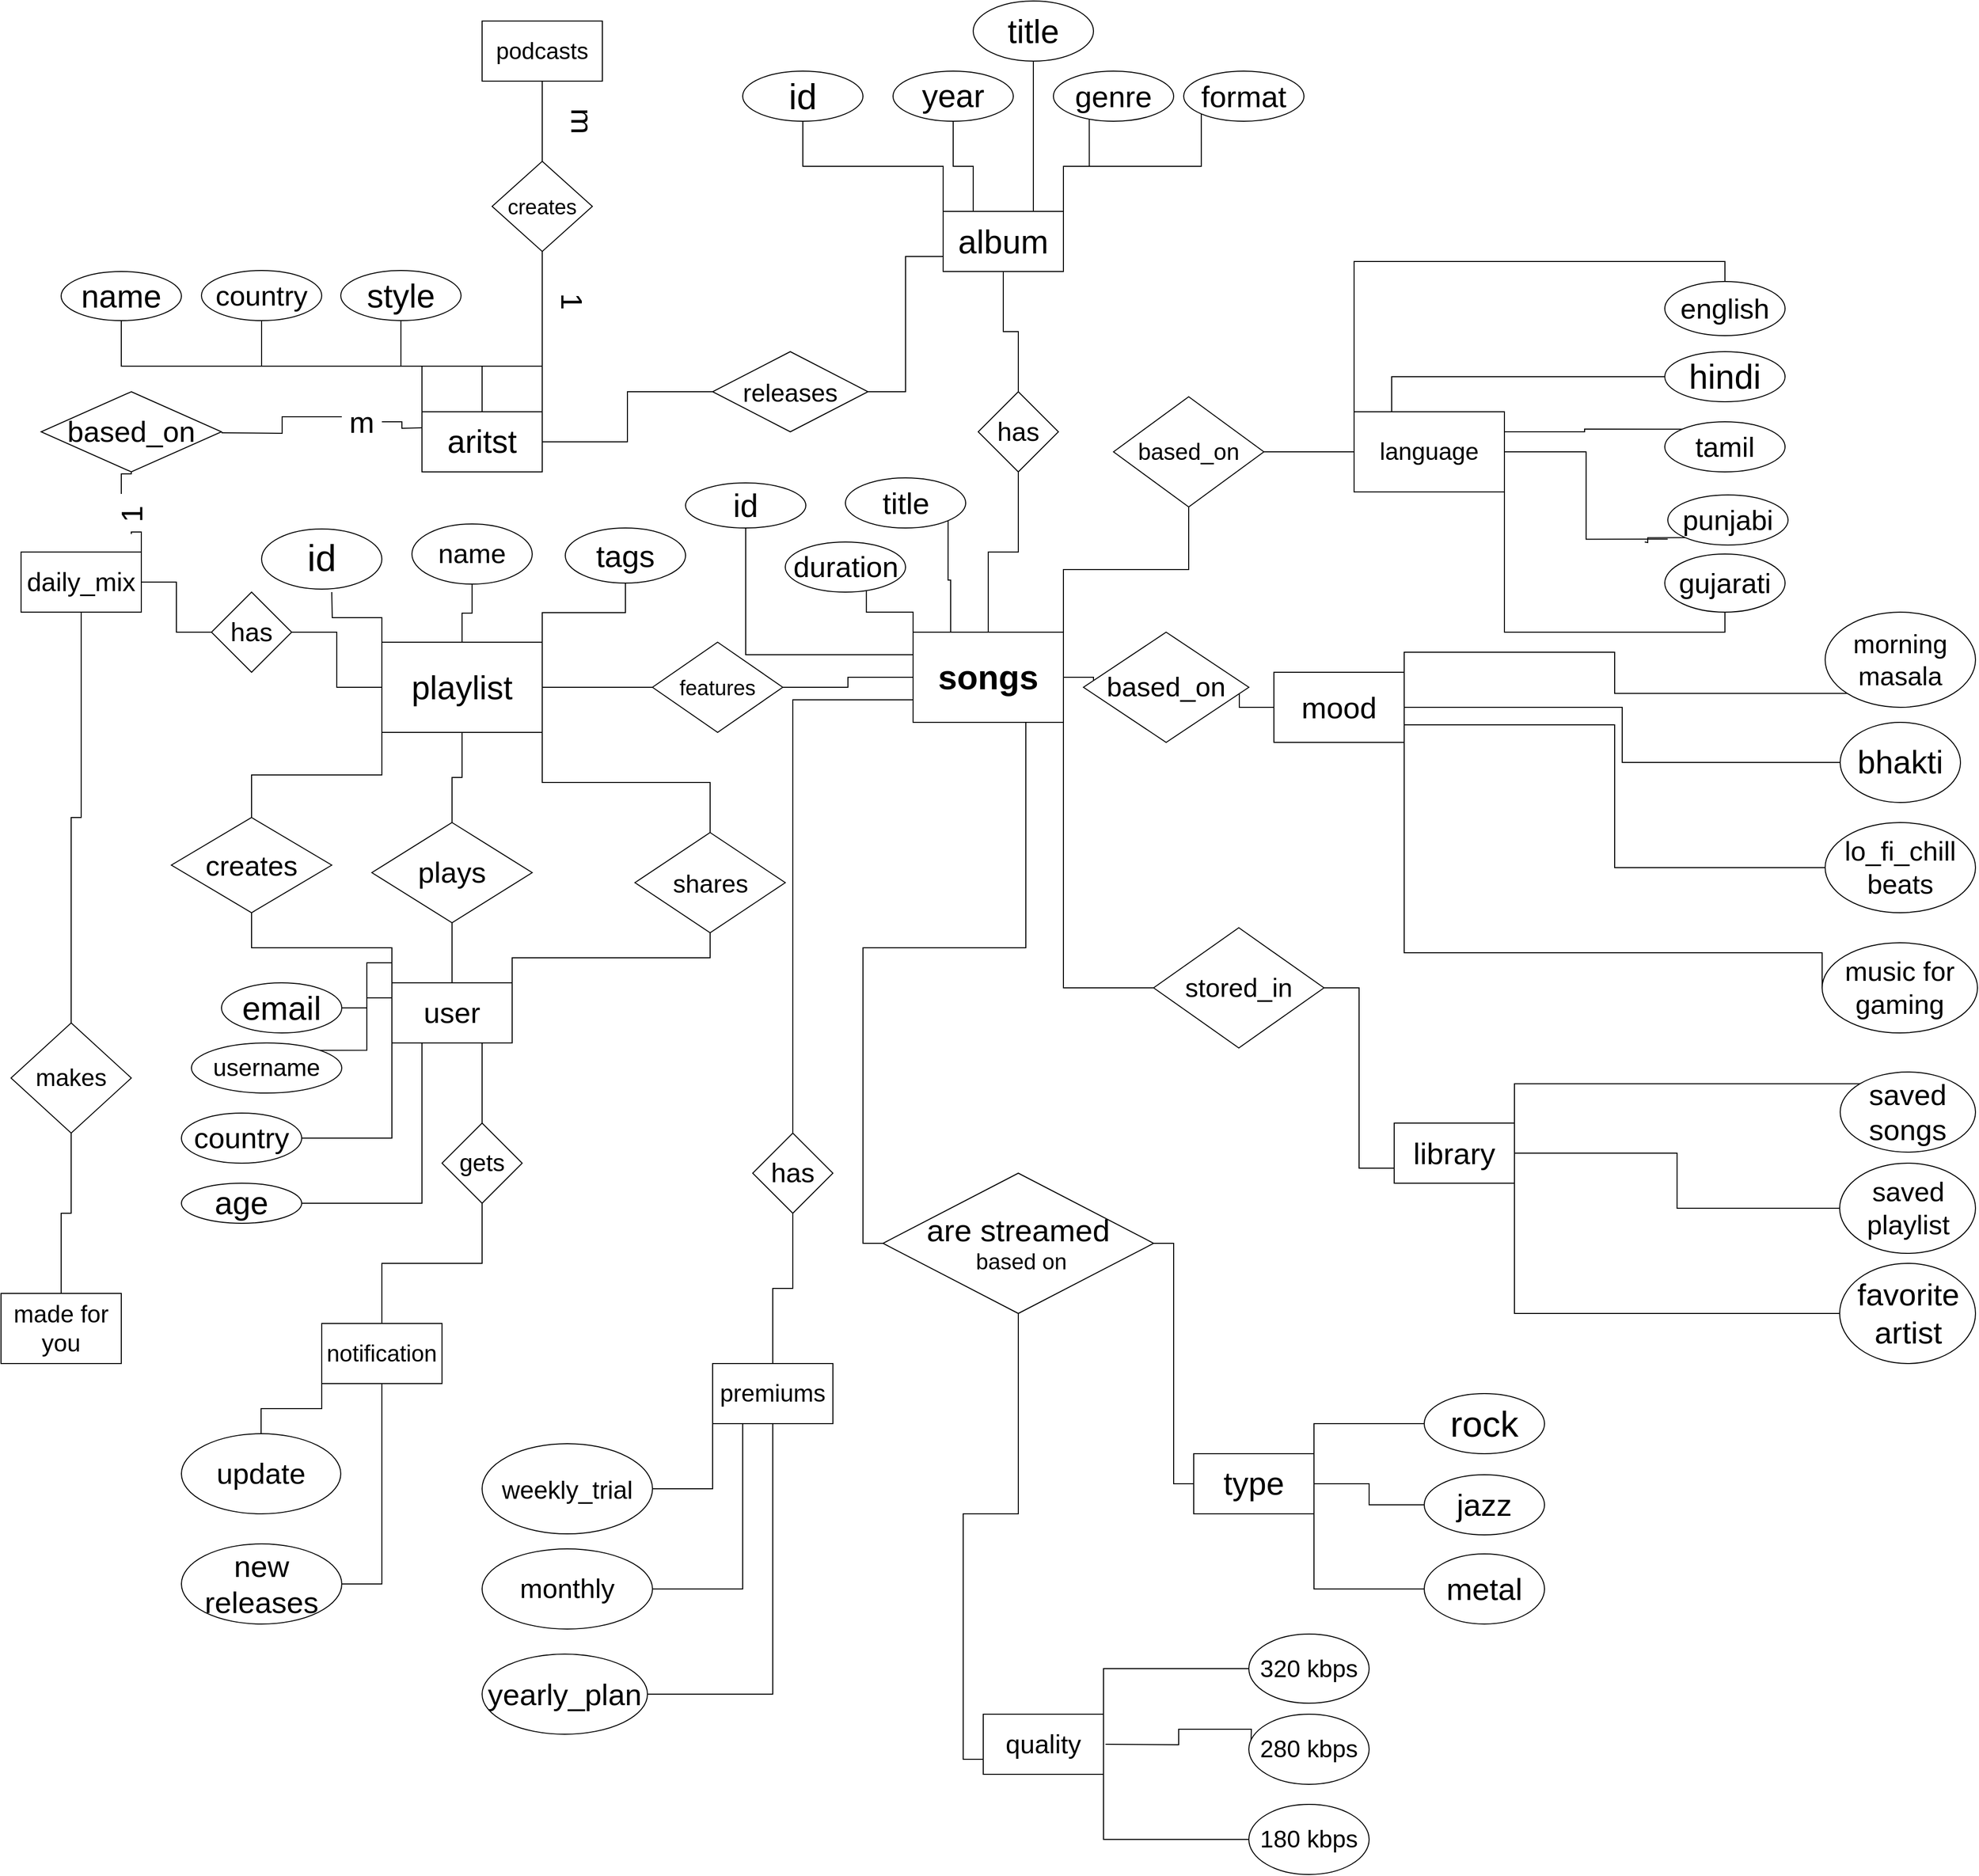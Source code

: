 <mxfile version="13.9.2" type="github">
  <diagram id="R2lEEEUBdFMjLlhIrx00" name="Page-1">
    <mxGraphModel dx="2893" dy="1727" grid="1" gridSize="10" guides="1" tooltips="1" connect="1" arrows="1" fold="1" page="1" pageScale="1" pageWidth="6000" pageHeight="4000" math="0" shadow="0" extFonts="Permanent Marker^https://fonts.googleapis.com/css?family=Permanent+Marker">
      <root>
        <mxCell id="0" />
        <mxCell id="1" parent="0" />
        <mxCell id="SyLdga9zzhKKT4LGNAI1-30" style="edgeStyle=orthogonalEdgeStyle;rounded=0;orthogonalLoop=1;jettySize=auto;html=1;exitX=0.5;exitY=1;exitDx=0;exitDy=0;startArrow=none;startFill=0;endArrow=none;endFill=0;" parent="1" source="SyLdga9zzhKKT4LGNAI1-2" target="SyLdga9zzhKKT4LGNAI1-29" edge="1">
          <mxGeometry relative="1" as="geometry" />
        </mxCell>
        <mxCell id="4Y3qUlOxQgTK4bfvegNu-29" style="edgeStyle=orthogonalEdgeStyle;rounded=0;orthogonalLoop=1;jettySize=auto;html=1;exitX=0;exitY=0;exitDx=0;exitDy=0;entryX=0.5;entryY=1;entryDx=0;entryDy=0;endArrow=none;endFill=0;" parent="1" source="SyLdga9zzhKKT4LGNAI1-2" target="4Y3qUlOxQgTK4bfvegNu-27" edge="1">
          <mxGeometry relative="1" as="geometry" />
        </mxCell>
        <mxCell id="4Y3qUlOxQgTK4bfvegNu-30" style="edgeStyle=orthogonalEdgeStyle;rounded=0;orthogonalLoop=1;jettySize=auto;html=1;exitX=0.25;exitY=0;exitDx=0;exitDy=0;entryX=0.5;entryY=1;entryDx=0;entryDy=0;endArrow=none;endFill=0;" parent="1" source="SyLdga9zzhKKT4LGNAI1-2" target="4Y3qUlOxQgTK4bfvegNu-26" edge="1">
          <mxGeometry relative="1" as="geometry" />
        </mxCell>
        <mxCell id="4Y3qUlOxQgTK4bfvegNu-32" style="edgeStyle=orthogonalEdgeStyle;rounded=0;orthogonalLoop=1;jettySize=auto;html=1;exitX=0.75;exitY=0;exitDx=0;exitDy=0;entryX=0.5;entryY=1;entryDx=0;entryDy=0;endArrow=none;endFill=0;" parent="1" source="SyLdga9zzhKKT4LGNAI1-2" target="4Y3qUlOxQgTK4bfvegNu-23" edge="1">
          <mxGeometry relative="1" as="geometry" />
        </mxCell>
        <mxCell id="4Y3qUlOxQgTK4bfvegNu-33" style="edgeStyle=orthogonalEdgeStyle;rounded=0;orthogonalLoop=1;jettySize=auto;html=1;exitX=1;exitY=0;exitDx=0;exitDy=0;entryX=0.298;entryY=0.886;entryDx=0;entryDy=0;entryPerimeter=0;endArrow=none;endFill=0;" parent="1" source="SyLdga9zzhKKT4LGNAI1-2" target="4Y3qUlOxQgTK4bfvegNu-25" edge="1">
          <mxGeometry relative="1" as="geometry" />
        </mxCell>
        <mxCell id="4Y3qUlOxQgTK4bfvegNu-34" style="edgeStyle=orthogonalEdgeStyle;rounded=0;orthogonalLoop=1;jettySize=auto;html=1;exitX=1;exitY=0;exitDx=0;exitDy=0;entryX=0;entryY=1;entryDx=0;entryDy=0;endArrow=none;endFill=0;" parent="1" source="SyLdga9zzhKKT4LGNAI1-2" target="4Y3qUlOxQgTK4bfvegNu-24" edge="1">
          <mxGeometry relative="1" as="geometry" />
        </mxCell>
        <mxCell id="SyLdga9zzhKKT4LGNAI1-2" value="&lt;font style=&quot;font-size: 33px&quot;&gt;album&lt;/font&gt;" style="rounded=0;whiteSpace=wrap;html=1;" parent="1" vertex="1">
          <mxGeometry x="1060" y="230" width="120" height="60" as="geometry" />
        </mxCell>
        <mxCell id="SyLdga9zzhKKT4LGNAI1-42" style="edgeStyle=orthogonalEdgeStyle;rounded=0;orthogonalLoop=1;jettySize=auto;html=1;exitX=1;exitY=0;exitDx=0;exitDy=0;startArrow=none;startFill=0;endArrow=none;endFill=0;" parent="1" source="Ocep8_4kvMZp3T9bp2VI-14" target="SyLdga9zzhKKT4LGNAI1-41" edge="1">
          <mxGeometry relative="1" as="geometry" />
        </mxCell>
        <mxCell id="SyLdga9zzhKKT4LGNAI1-3" value="&lt;font style=&quot;font-size: 26px&quot;&gt;daily_mix&lt;br&gt;&lt;/font&gt;" style="rounded=0;whiteSpace=wrap;html=1;" parent="1" vertex="1">
          <mxGeometry x="140" y="570" width="120" height="60" as="geometry" />
        </mxCell>
        <mxCell id="SyLdga9zzhKKT4LGNAI1-50" style="edgeStyle=orthogonalEdgeStyle;rounded=0;orthogonalLoop=1;jettySize=auto;html=1;exitX=0.5;exitY=0;exitDx=0;exitDy=0;entryX=0.5;entryY=1;entryDx=0;entryDy=0;startArrow=none;startFill=0;endArrow=none;endFill=0;" parent="1" source="SyLdga9zzhKKT4LGNAI1-4" target="SyLdga9zzhKKT4LGNAI1-48" edge="1">
          <mxGeometry relative="1" as="geometry" />
        </mxCell>
        <mxCell id="SyLdga9zzhKKT4LGNAI1-51" style="edgeStyle=orthogonalEdgeStyle;rounded=0;orthogonalLoop=1;jettySize=auto;html=1;exitX=0;exitY=0;exitDx=0;exitDy=0;entryX=0.5;entryY=1;entryDx=0;entryDy=0;startArrow=none;startFill=0;endArrow=none;endFill=0;" parent="1" source="SyLdga9zzhKKT4LGNAI1-4" target="SyLdga9zzhKKT4LGNAI1-47" edge="1">
          <mxGeometry relative="1" as="geometry" />
        </mxCell>
        <mxCell id="SyLdga9zzhKKT4LGNAI1-52" style="edgeStyle=orthogonalEdgeStyle;rounded=0;orthogonalLoop=1;jettySize=auto;html=1;exitX=1;exitY=0;exitDx=0;exitDy=0;startArrow=none;startFill=0;endArrow=none;endFill=0;" parent="1" source="SyLdga9zzhKKT4LGNAI1-4" target="SyLdga9zzhKKT4LGNAI1-49" edge="1">
          <mxGeometry relative="1" as="geometry" />
        </mxCell>
        <mxCell id="SyLdga9zzhKKT4LGNAI1-72" style="edgeStyle=orthogonalEdgeStyle;rounded=0;orthogonalLoop=1;jettySize=auto;html=1;exitX=0.75;exitY=1;exitDx=0;exitDy=0;entryX=0.5;entryY=0;entryDx=0;entryDy=0;startArrow=none;startFill=0;endArrow=none;endFill=0;" parent="1" source="SyLdga9zzhKKT4LGNAI1-4" target="SyLdga9zzhKKT4LGNAI1-71" edge="1">
          <mxGeometry relative="1" as="geometry" />
        </mxCell>
        <mxCell id="4Y3qUlOxQgTK4bfvegNu-2" style="edgeStyle=orthogonalEdgeStyle;rounded=0;orthogonalLoop=1;jettySize=auto;html=1;exitX=0;exitY=0;exitDx=0;exitDy=0;entryX=1;entryY=0.5;entryDx=0;entryDy=0;endArrow=none;endFill=0;" parent="1" source="SyLdga9zzhKKT4LGNAI1-4" target="4Y3qUlOxQgTK4bfvegNu-1" edge="1">
          <mxGeometry relative="1" as="geometry" />
        </mxCell>
        <mxCell id="4Y3qUlOxQgTK4bfvegNu-4" style="edgeStyle=orthogonalEdgeStyle;rounded=0;orthogonalLoop=1;jettySize=auto;html=1;exitX=0;exitY=0.25;exitDx=0;exitDy=0;entryX=1;entryY=0;entryDx=0;entryDy=0;endArrow=none;endFill=0;" parent="1" source="SyLdga9zzhKKT4LGNAI1-4" target="4Y3qUlOxQgTK4bfvegNu-3" edge="1">
          <mxGeometry relative="1" as="geometry" />
        </mxCell>
        <mxCell id="4Y3qUlOxQgTK4bfvegNu-6" style="edgeStyle=orthogonalEdgeStyle;rounded=0;orthogonalLoop=1;jettySize=auto;html=1;exitX=0;exitY=1;exitDx=0;exitDy=0;entryX=1;entryY=0.5;entryDx=0;entryDy=0;endArrow=none;endFill=0;" parent="1" source="SyLdga9zzhKKT4LGNAI1-4" target="4Y3qUlOxQgTK4bfvegNu-5" edge="1">
          <mxGeometry relative="1" as="geometry" />
        </mxCell>
        <mxCell id="4Y3qUlOxQgTK4bfvegNu-8" style="edgeStyle=orthogonalEdgeStyle;rounded=0;orthogonalLoop=1;jettySize=auto;html=1;exitX=0.25;exitY=1;exitDx=0;exitDy=0;entryX=1;entryY=0.5;entryDx=0;entryDy=0;endArrow=none;endFill=0;" parent="1" source="SyLdga9zzhKKT4LGNAI1-4" target="4Y3qUlOxQgTK4bfvegNu-7" edge="1">
          <mxGeometry relative="1" as="geometry" />
        </mxCell>
        <mxCell id="SyLdga9zzhKKT4LGNAI1-4" value="&lt;font style=&quot;font-size: 29px&quot;&gt;user&lt;/font&gt;" style="rounded=0;whiteSpace=wrap;html=1;" parent="1" vertex="1">
          <mxGeometry x="510" y="1000" width="120" height="60" as="geometry" />
        </mxCell>
        <mxCell id="4Y3qUlOxQgTK4bfvegNu-91" style="edgeStyle=orthogonalEdgeStyle;rounded=0;orthogonalLoop=1;jettySize=auto;html=1;exitX=1;exitY=0;exitDx=0;exitDy=0;entryX=0;entryY=0.5;entryDx=0;entryDy=0;endArrow=none;endFill=0;" parent="1" source="SyLdga9zzhKKT4LGNAI1-5" target="4Y3qUlOxQgTK4bfvegNu-88" edge="1">
          <mxGeometry relative="1" as="geometry" />
        </mxCell>
        <mxCell id="4Y3qUlOxQgTK4bfvegNu-93" style="edgeStyle=orthogonalEdgeStyle;rounded=0;orthogonalLoop=1;jettySize=auto;html=1;exitX=1;exitY=0.5;exitDx=0;exitDy=0;entryX=0;entryY=0.5;entryDx=0;entryDy=0;endArrow=none;endFill=0;" parent="1" edge="1">
          <mxGeometry relative="1" as="geometry">
            <mxPoint x="1222.0" y="1760" as="sourcePoint" />
            <mxPoint x="1367.0" y="1765" as="targetPoint" />
          </mxGeometry>
        </mxCell>
        <mxCell id="4Y3qUlOxQgTK4bfvegNu-94" style="edgeStyle=orthogonalEdgeStyle;rounded=0;orthogonalLoop=1;jettySize=auto;html=1;exitX=1;exitY=1;exitDx=0;exitDy=0;entryX=0;entryY=0.5;entryDx=0;entryDy=0;endArrow=none;endFill=0;" parent="1" source="SyLdga9zzhKKT4LGNAI1-5" target="4Y3qUlOxQgTK4bfvegNu-89" edge="1">
          <mxGeometry relative="1" as="geometry" />
        </mxCell>
        <mxCell id="SyLdga9zzhKKT4LGNAI1-5" value="&lt;font style=&quot;font-size: 26px&quot;&gt;quality&lt;/font&gt;" style="rounded=0;whiteSpace=wrap;html=1;" parent="1" vertex="1">
          <mxGeometry x="1100" y="1730" width="120" height="60" as="geometry" />
        </mxCell>
        <mxCell id="4Y3qUlOxQgTK4bfvegNu-98" style="edgeStyle=orthogonalEdgeStyle;rounded=0;orthogonalLoop=1;jettySize=auto;html=1;exitX=0;exitY=1;exitDx=0;exitDy=0;entryX=1;entryY=0.5;entryDx=0;entryDy=0;endArrow=none;endFill=0;" parent="1" source="SyLdga9zzhKKT4LGNAI1-6" target="4Y3qUlOxQgTK4bfvegNu-95" edge="1">
          <mxGeometry relative="1" as="geometry" />
        </mxCell>
        <mxCell id="4Y3qUlOxQgTK4bfvegNu-99" style="edgeStyle=orthogonalEdgeStyle;rounded=0;orthogonalLoop=1;jettySize=auto;html=1;exitX=0.25;exitY=1;exitDx=0;exitDy=0;entryX=1;entryY=0.5;entryDx=0;entryDy=0;endArrow=none;endFill=0;" parent="1" source="SyLdga9zzhKKT4LGNAI1-6" target="4Y3qUlOxQgTK4bfvegNu-97" edge="1">
          <mxGeometry relative="1" as="geometry" />
        </mxCell>
        <mxCell id="4Y3qUlOxQgTK4bfvegNu-100" style="edgeStyle=orthogonalEdgeStyle;rounded=0;orthogonalLoop=1;jettySize=auto;html=1;exitX=0.5;exitY=1;exitDx=0;exitDy=0;entryX=1;entryY=0.5;entryDx=0;entryDy=0;endArrow=none;endFill=0;" parent="1" source="SyLdga9zzhKKT4LGNAI1-6" target="4Y3qUlOxQgTK4bfvegNu-96" edge="1">
          <mxGeometry relative="1" as="geometry" />
        </mxCell>
        <mxCell id="SyLdga9zzhKKT4LGNAI1-6" value="&lt;font style=&quot;font-size: 24px&quot;&gt;premiums&lt;/font&gt;" style="rounded=0;whiteSpace=wrap;html=1;" parent="1" vertex="1">
          <mxGeometry x="830" y="1380" width="120" height="60" as="geometry" />
        </mxCell>
        <mxCell id="4Y3qUlOxQgTK4bfvegNu-44" style="edgeStyle=orthogonalEdgeStyle;rounded=0;orthogonalLoop=1;jettySize=auto;html=1;exitX=0.5;exitY=0;exitDx=0;exitDy=0;entryX=0.5;entryY=1;entryDx=0;entryDy=0;endArrow=none;endFill=0;" parent="1" source="SyLdga9zzhKKT4LGNAI1-7" target="SyLdga9zzhKKT4LGNAI1-44" edge="1">
          <mxGeometry relative="1" as="geometry" />
        </mxCell>
        <mxCell id="SyLdga9zzhKKT4LGNAI1-7" value="&lt;font style=&quot;font-size: 24px&quot;&gt;made for you&lt;br&gt;&lt;/font&gt;" style="rounded=0;whiteSpace=wrap;html=1;" parent="1" vertex="1">
          <mxGeometry x="120" y="1310" width="120" height="70" as="geometry" />
        </mxCell>
        <mxCell id="4Y3qUlOxQgTK4bfvegNu-76" style="edgeStyle=orthogonalEdgeStyle;rounded=0;orthogonalLoop=1;jettySize=auto;html=1;exitX=1;exitY=0;exitDx=0;exitDy=0;entryX=0;entryY=0;entryDx=0;entryDy=0;endArrow=none;endFill=0;" parent="1" source="SyLdga9zzhKKT4LGNAI1-8" target="4Y3qUlOxQgTK4bfvegNu-72" edge="1">
          <mxGeometry relative="1" as="geometry" />
        </mxCell>
        <mxCell id="4Y3qUlOxQgTK4bfvegNu-77" style="edgeStyle=orthogonalEdgeStyle;rounded=0;orthogonalLoop=1;jettySize=auto;html=1;exitX=1;exitY=0.5;exitDx=0;exitDy=0;endArrow=none;endFill=0;" parent="1" source="SyLdga9zzhKKT4LGNAI1-8" target="4Y3qUlOxQgTK4bfvegNu-73" edge="1">
          <mxGeometry relative="1" as="geometry" />
        </mxCell>
        <mxCell id="4Y3qUlOxQgTK4bfvegNu-78" style="edgeStyle=orthogonalEdgeStyle;rounded=0;orthogonalLoop=1;jettySize=auto;html=1;exitX=1;exitY=1;exitDx=0;exitDy=0;entryX=0;entryY=0.5;entryDx=0;entryDy=0;endArrow=none;endFill=0;" parent="1" source="SyLdga9zzhKKT4LGNAI1-8" target="4Y3qUlOxQgTK4bfvegNu-74" edge="1">
          <mxGeometry relative="1" as="geometry" />
        </mxCell>
        <mxCell id="SyLdga9zzhKKT4LGNAI1-8" value="&lt;font style=&quot;font-size: 30px&quot;&gt;library&lt;/font&gt;" style="rounded=0;whiteSpace=wrap;html=1;" parent="1" vertex="1">
          <mxGeometry x="1510" y="1140" width="120" height="60" as="geometry" />
        </mxCell>
        <mxCell id="SyLdga9zzhKKT4LGNAI1-20" style="edgeStyle=orthogonalEdgeStyle;rounded=0;orthogonalLoop=1;jettySize=auto;html=1;exitX=1;exitY=0.5;exitDx=0;exitDy=0;entryX=0;entryY=0.5;entryDx=0;entryDy=0;startArrow=none;startFill=0;endArrow=none;endFill=0;" parent="1" source="SyLdga9zzhKKT4LGNAI1-10" edge="1">
          <mxGeometry relative="1" as="geometry">
            <mxPoint x="1240.0" y="700" as="targetPoint" />
          </mxGeometry>
        </mxCell>
        <mxCell id="SyLdga9zzhKKT4LGNAI1-23" style="edgeStyle=orthogonalEdgeStyle;rounded=0;orthogonalLoop=1;jettySize=auto;html=1;exitX=0;exitY=0.5;exitDx=0;exitDy=0;entryX=1;entryY=0.5;entryDx=0;entryDy=0;startArrow=none;startFill=0;endArrow=none;endFill=0;" parent="1" source="SyLdga9zzhKKT4LGNAI1-10" target="SyLdga9zzhKKT4LGNAI1-22" edge="1">
          <mxGeometry relative="1" as="geometry" />
        </mxCell>
        <mxCell id="SyLdga9zzhKKT4LGNAI1-58" style="edgeStyle=orthogonalEdgeStyle;rounded=0;orthogonalLoop=1;jettySize=auto;html=1;exitX=1;exitY=0;exitDx=0;exitDy=0;entryX=0.5;entryY=1;entryDx=0;entryDy=0;startArrow=none;startFill=0;endArrow=none;endFill=0;" parent="1" source="SyLdga9zzhKKT4LGNAI1-10" target="SyLdga9zzhKKT4LGNAI1-57" edge="1">
          <mxGeometry relative="1" as="geometry" />
        </mxCell>
        <mxCell id="SyLdga9zzhKKT4LGNAI1-62" style="edgeStyle=orthogonalEdgeStyle;rounded=0;orthogonalLoop=1;jettySize=auto;html=1;exitX=1;exitY=1;exitDx=0;exitDy=0;entryX=0;entryY=0.5;entryDx=0;entryDy=0;startArrow=none;startFill=0;endArrow=none;endFill=0;" parent="1" source="SyLdga9zzhKKT4LGNAI1-10" target="SyLdga9zzhKKT4LGNAI1-60" edge="1">
          <mxGeometry relative="1" as="geometry" />
        </mxCell>
        <mxCell id="SyLdga9zzhKKT4LGNAI1-66" style="edgeStyle=orthogonalEdgeStyle;rounded=0;orthogonalLoop=1;jettySize=auto;html=1;exitX=0;exitY=0.75;exitDx=0;exitDy=0;entryX=0.5;entryY=0;entryDx=0;entryDy=0;startArrow=none;startFill=0;endArrow=none;endFill=0;" parent="1" source="SyLdga9zzhKKT4LGNAI1-10" target="SyLdga9zzhKKT4LGNAI1-65" edge="1">
          <mxGeometry relative="1" as="geometry" />
        </mxCell>
        <mxCell id="SyLdga9zzhKKT4LGNAI1-69" style="edgeStyle=orthogonalEdgeStyle;rounded=0;orthogonalLoop=1;jettySize=auto;html=1;exitX=0.75;exitY=1;exitDx=0;exitDy=0;entryX=0;entryY=0.5;entryDx=0;entryDy=0;startArrow=none;startFill=0;endArrow=none;endFill=0;" parent="1" source="SyLdga9zzhKKT4LGNAI1-10" target="SyLdga9zzhKKT4LGNAI1-68" edge="1">
          <mxGeometry relative="1" as="geometry" />
        </mxCell>
        <mxCell id="4Y3qUlOxQgTK4bfvegNu-40" style="edgeStyle=orthogonalEdgeStyle;rounded=0;orthogonalLoop=1;jettySize=auto;html=1;exitX=0;exitY=0.25;exitDx=0;exitDy=0;entryX=0.5;entryY=1;entryDx=0;entryDy=0;endArrow=none;endFill=0;" parent="1" source="SyLdga9zzhKKT4LGNAI1-10" target="4Y3qUlOxQgTK4bfvegNu-37" edge="1">
          <mxGeometry relative="1" as="geometry" />
        </mxCell>
        <mxCell id="4Y3qUlOxQgTK4bfvegNu-41" style="edgeStyle=orthogonalEdgeStyle;rounded=0;orthogonalLoop=1;jettySize=auto;html=1;exitX=0;exitY=0;exitDx=0;exitDy=0;entryX=0.674;entryY=0.914;entryDx=0;entryDy=0;entryPerimeter=0;endArrow=none;endFill=0;" parent="1" source="SyLdga9zzhKKT4LGNAI1-10" target="4Y3qUlOxQgTK4bfvegNu-38" edge="1">
          <mxGeometry relative="1" as="geometry" />
        </mxCell>
        <mxCell id="4Y3qUlOxQgTK4bfvegNu-42" style="edgeStyle=orthogonalEdgeStyle;rounded=0;orthogonalLoop=1;jettySize=auto;html=1;exitX=0.25;exitY=0;exitDx=0;exitDy=0;entryX=1;entryY=1;entryDx=0;entryDy=0;endArrow=none;endFill=0;" parent="1" source="SyLdga9zzhKKT4LGNAI1-10" target="4Y3qUlOxQgTK4bfvegNu-39" edge="1">
          <mxGeometry relative="1" as="geometry" />
        </mxCell>
        <mxCell id="SyLdga9zzhKKT4LGNAI1-10" value="&lt;b&gt;&lt;font style=&quot;font-size: 34px&quot;&gt;songs&lt;/font&gt;&lt;/b&gt;" style="rounded=0;whiteSpace=wrap;html=1;" parent="1" vertex="1">
          <mxGeometry x="1030" y="650" width="150" height="90" as="geometry" />
        </mxCell>
        <mxCell id="4Y3qUlOxQgTK4bfvegNu-62" style="edgeStyle=orthogonalEdgeStyle;rounded=0;orthogonalLoop=1;jettySize=auto;html=1;exitX=1;exitY=0;exitDx=0;exitDy=0;entryX=0;entryY=1;entryDx=0;entryDy=0;endArrow=none;endFill=0;" parent="1" source="SyLdga9zzhKKT4LGNAI1-11" target="4Y3qUlOxQgTK4bfvegNu-58" edge="1">
          <mxGeometry relative="1" as="geometry" />
        </mxCell>
        <mxCell id="4Y3qUlOxQgTK4bfvegNu-63" style="edgeStyle=orthogonalEdgeStyle;rounded=0;orthogonalLoop=1;jettySize=auto;html=1;exitX=1;exitY=0.5;exitDx=0;exitDy=0;entryX=0;entryY=0.5;entryDx=0;entryDy=0;endArrow=none;endFill=0;" parent="1" source="SyLdga9zzhKKT4LGNAI1-11" target="4Y3qUlOxQgTK4bfvegNu-59" edge="1">
          <mxGeometry relative="1" as="geometry" />
        </mxCell>
        <mxCell id="4Y3qUlOxQgTK4bfvegNu-64" style="edgeStyle=orthogonalEdgeStyle;rounded=0;orthogonalLoop=1;jettySize=auto;html=1;exitX=1;exitY=0.75;exitDx=0;exitDy=0;entryX=0;entryY=0.5;entryDx=0;entryDy=0;endArrow=none;endFill=0;" parent="1" source="SyLdga9zzhKKT4LGNAI1-11" target="4Y3qUlOxQgTK4bfvegNu-60" edge="1">
          <mxGeometry relative="1" as="geometry" />
        </mxCell>
        <mxCell id="4Y3qUlOxQgTK4bfvegNu-65" style="edgeStyle=orthogonalEdgeStyle;rounded=0;orthogonalLoop=1;jettySize=auto;html=1;exitX=1;exitY=1;exitDx=0;exitDy=0;entryX=0;entryY=0.5;entryDx=0;entryDy=0;endArrow=none;endFill=0;" parent="1" source="SyLdga9zzhKKT4LGNAI1-11" target="4Y3qUlOxQgTK4bfvegNu-61" edge="1">
          <mxGeometry relative="1" as="geometry">
            <Array as="points">
              <mxPoint x="1520" y="970" />
              <mxPoint x="1937" y="970" />
            </Array>
          </mxGeometry>
        </mxCell>
        <mxCell id="SyLdga9zzhKKT4LGNAI1-11" value="&lt;font style=&quot;font-size: 30px&quot;&gt;mood&lt;/font&gt;" style="rounded=0;whiteSpace=wrap;html=1;" parent="1" vertex="1">
          <mxGeometry x="1390" y="690" width="130" height="70" as="geometry" />
        </mxCell>
        <mxCell id="SyLdga9zzhKKT4LGNAI1-39" style="edgeStyle=orthogonalEdgeStyle;rounded=0;orthogonalLoop=1;jettySize=auto;html=1;exitX=0;exitY=0.5;exitDx=0;exitDy=0;startArrow=none;startFill=0;endArrow=none;endFill=0;" parent="1" source="SyLdga9zzhKKT4LGNAI1-12" target="SyLdga9zzhKKT4LGNAI1-38" edge="1">
          <mxGeometry relative="1" as="geometry" />
        </mxCell>
        <mxCell id="4Y3qUlOxQgTK4bfvegNu-13" style="edgeStyle=orthogonalEdgeStyle;rounded=0;orthogonalLoop=1;jettySize=auto;html=1;exitX=1;exitY=0;exitDx=0;exitDy=0;entryX=0.5;entryY=1;entryDx=0;entryDy=0;endArrow=none;endFill=0;" parent="1" source="SyLdga9zzhKKT4LGNAI1-12" target="4Y3qUlOxQgTK4bfvegNu-11" edge="1">
          <mxGeometry relative="1" as="geometry" />
        </mxCell>
        <mxCell id="4Y3qUlOxQgTK4bfvegNu-14" style="edgeStyle=orthogonalEdgeStyle;rounded=0;orthogonalLoop=1;jettySize=auto;html=1;exitX=0.5;exitY=0;exitDx=0;exitDy=0;entryX=0.5;entryY=1;entryDx=0;entryDy=0;endArrow=none;endFill=0;" parent="1" source="SyLdga9zzhKKT4LGNAI1-12" target="4Y3qUlOxQgTK4bfvegNu-10" edge="1">
          <mxGeometry relative="1" as="geometry" />
        </mxCell>
        <mxCell id="4Y3qUlOxQgTK4bfvegNu-15" style="edgeStyle=orthogonalEdgeStyle;rounded=0;orthogonalLoop=1;jettySize=auto;html=1;exitX=0;exitY=0;exitDx=0;exitDy=0;endArrow=none;endFill=0;" parent="1" source="SyLdga9zzhKKT4LGNAI1-12" edge="1">
          <mxGeometry relative="1" as="geometry">
            <mxPoint x="450" y="610" as="targetPoint" />
          </mxGeometry>
        </mxCell>
        <mxCell id="SyLdga9zzhKKT4LGNAI1-12" value="&lt;font style=&quot;font-size: 33px&quot;&gt;playlist&lt;/font&gt;" style="rounded=0;whiteSpace=wrap;html=1;" parent="1" vertex="1">
          <mxGeometry x="500" y="660" width="160" height="90" as="geometry" />
        </mxCell>
        <mxCell id="4Y3qUlOxQgTK4bfvegNu-52" style="edgeStyle=orthogonalEdgeStyle;rounded=0;orthogonalLoop=1;jettySize=auto;html=1;exitX=0;exitY=0;exitDx=0;exitDy=0;entryX=0.5;entryY=0;entryDx=0;entryDy=0;endArrow=none;endFill=0;" parent="1" source="SyLdga9zzhKKT4LGNAI1-13" target="4Y3qUlOxQgTK4bfvegNu-46" edge="1">
          <mxGeometry relative="1" as="geometry" />
        </mxCell>
        <mxCell id="4Y3qUlOxQgTK4bfvegNu-53" style="edgeStyle=orthogonalEdgeStyle;rounded=0;orthogonalLoop=1;jettySize=auto;html=1;exitX=0.25;exitY=0;exitDx=0;exitDy=0;entryX=0;entryY=0.5;entryDx=0;entryDy=0;endArrow=none;endFill=0;" parent="1" source="SyLdga9zzhKKT4LGNAI1-13" target="4Y3qUlOxQgTK4bfvegNu-47" edge="1">
          <mxGeometry relative="1" as="geometry" />
        </mxCell>
        <mxCell id="4Y3qUlOxQgTK4bfvegNu-54" style="edgeStyle=orthogonalEdgeStyle;rounded=0;orthogonalLoop=1;jettySize=auto;html=1;exitX=1;exitY=0.25;exitDx=0;exitDy=0;entryX=0;entryY=0;entryDx=0;entryDy=0;endArrow=none;endFill=0;" parent="1" source="SyLdga9zzhKKT4LGNAI1-13" target="4Y3qUlOxQgTK4bfvegNu-51" edge="1">
          <mxGeometry relative="1" as="geometry" />
        </mxCell>
        <mxCell id="4Y3qUlOxQgTK4bfvegNu-55" style="edgeStyle=orthogonalEdgeStyle;rounded=0;orthogonalLoop=1;jettySize=auto;html=1;exitX=1;exitY=0.5;exitDx=0;exitDy=0;entryX=-0.001;entryY=0.883;entryDx=0;entryDy=0;entryPerimeter=0;endArrow=none;endFill=0;" parent="1" source="SyLdga9zzhKKT4LGNAI1-13" target="4Y3qUlOxQgTK4bfvegNu-48" edge="1">
          <mxGeometry relative="1" as="geometry" />
        </mxCell>
        <mxCell id="4Y3qUlOxQgTK4bfvegNu-56" style="edgeStyle=orthogonalEdgeStyle;rounded=0;orthogonalLoop=1;jettySize=auto;html=1;exitX=1;exitY=1;exitDx=0;exitDy=0;entryX=0.5;entryY=1;entryDx=0;entryDy=0;endArrow=none;endFill=0;" parent="1" source="SyLdga9zzhKKT4LGNAI1-13" target="4Y3qUlOxQgTK4bfvegNu-49" edge="1">
          <mxGeometry relative="1" as="geometry" />
        </mxCell>
        <mxCell id="SyLdga9zzhKKT4LGNAI1-13" value="&lt;font style=&quot;font-size: 24px&quot;&gt;language&lt;/font&gt;" style="rounded=0;whiteSpace=wrap;html=1;" parent="1" vertex="1">
          <mxGeometry x="1470" y="430" width="150" height="80" as="geometry" />
        </mxCell>
        <mxCell id="4Y3qUlOxQgTK4bfvegNu-103" style="edgeStyle=orthogonalEdgeStyle;rounded=0;orthogonalLoop=1;jettySize=auto;html=1;exitX=0;exitY=1;exitDx=0;exitDy=0;entryX=0.5;entryY=0;entryDx=0;entryDy=0;endArrow=none;endFill=0;" parent="1" source="SyLdga9zzhKKT4LGNAI1-14" target="4Y3qUlOxQgTK4bfvegNu-101" edge="1">
          <mxGeometry relative="1" as="geometry" />
        </mxCell>
        <mxCell id="4Y3qUlOxQgTK4bfvegNu-104" style="edgeStyle=orthogonalEdgeStyle;rounded=0;orthogonalLoop=1;jettySize=auto;html=1;exitX=0.5;exitY=1;exitDx=0;exitDy=0;entryX=1;entryY=0.5;entryDx=0;entryDy=0;endArrow=none;endFill=0;" parent="1" source="SyLdga9zzhKKT4LGNAI1-14" target="4Y3qUlOxQgTK4bfvegNu-102" edge="1">
          <mxGeometry relative="1" as="geometry" />
        </mxCell>
        <mxCell id="SyLdga9zzhKKT4LGNAI1-14" value="&lt;font style=&quot;font-size: 23px&quot;&gt;notification&lt;/font&gt;" style="rounded=0;whiteSpace=wrap;html=1;" parent="1" vertex="1">
          <mxGeometry x="440" y="1340" width="120" height="60" as="geometry" />
        </mxCell>
        <mxCell id="SyLdga9zzhKKT4LGNAI1-26" style="edgeStyle=orthogonalEdgeStyle;rounded=0;orthogonalLoop=1;jettySize=auto;html=1;exitX=1;exitY=0.5;exitDx=0;exitDy=0;entryX=0;entryY=0.5;entryDx=0;entryDy=0;startArrow=none;startFill=0;endArrow=none;endFill=0;" parent="1" source="SyLdga9zzhKKT4LGNAI1-15" target="SyLdga9zzhKKT4LGNAI1-25" edge="1">
          <mxGeometry relative="1" as="geometry" />
        </mxCell>
        <mxCell id="4Y3qUlOxQgTK4bfvegNu-16" style="edgeStyle=orthogonalEdgeStyle;rounded=0;orthogonalLoop=1;jettySize=auto;html=1;exitX=1;exitY=0;exitDx=0;exitDy=0;entryX=0.5;entryY=1;entryDx=0;entryDy=0;endArrow=none;endFill=0;" parent="1" source="SyLdga9zzhKKT4LGNAI1-15" target="SyLdga9zzhKKT4LGNAI1-78" edge="1">
          <mxGeometry relative="1" as="geometry" />
        </mxCell>
        <mxCell id="4Y3qUlOxQgTK4bfvegNu-20" style="edgeStyle=orthogonalEdgeStyle;rounded=0;orthogonalLoop=1;jettySize=auto;html=1;exitX=1;exitY=0;exitDx=0;exitDy=0;entryX=0.5;entryY=1;entryDx=0;entryDy=0;endArrow=none;endFill=0;" parent="1" source="SyLdga9zzhKKT4LGNAI1-15" target="4Y3qUlOxQgTK4bfvegNu-17" edge="1">
          <mxGeometry relative="1" as="geometry" />
        </mxCell>
        <mxCell id="4Y3qUlOxQgTK4bfvegNu-21" style="edgeStyle=orthogonalEdgeStyle;rounded=0;orthogonalLoop=1;jettySize=auto;html=1;exitX=0.5;exitY=0;exitDx=0;exitDy=0;entryX=0.5;entryY=1;entryDx=0;entryDy=0;endArrow=none;endFill=0;" parent="1" source="SyLdga9zzhKKT4LGNAI1-15" target="4Y3qUlOxQgTK4bfvegNu-18" edge="1">
          <mxGeometry relative="1" as="geometry" />
        </mxCell>
        <mxCell id="4Y3qUlOxQgTK4bfvegNu-22" style="edgeStyle=orthogonalEdgeStyle;rounded=0;orthogonalLoop=1;jettySize=auto;html=1;exitX=0;exitY=0;exitDx=0;exitDy=0;entryX=0.5;entryY=1;entryDx=0;entryDy=0;endArrow=none;endFill=0;" parent="1" source="SyLdga9zzhKKT4LGNAI1-15" target="4Y3qUlOxQgTK4bfvegNu-19" edge="1">
          <mxGeometry relative="1" as="geometry" />
        </mxCell>
        <mxCell id="SyLdga9zzhKKT4LGNAI1-15" value="&lt;font style=&quot;font-size: 32px&quot;&gt;aritst&lt;/font&gt;" style="rounded=0;whiteSpace=wrap;html=1;" parent="1" vertex="1">
          <mxGeometry x="540" y="430" width="120" height="60" as="geometry" />
        </mxCell>
        <mxCell id="4Y3qUlOxQgTK4bfvegNu-84" style="edgeStyle=orthogonalEdgeStyle;rounded=0;orthogonalLoop=1;jettySize=auto;html=1;exitX=1;exitY=0;exitDx=0;exitDy=0;entryX=0;entryY=0.5;entryDx=0;entryDy=0;endArrow=none;endFill=0;" parent="1" source="SyLdga9zzhKKT4LGNAI1-16" target="4Y3qUlOxQgTK4bfvegNu-79" edge="1">
          <mxGeometry relative="1" as="geometry" />
        </mxCell>
        <mxCell id="4Y3qUlOxQgTK4bfvegNu-85" style="edgeStyle=orthogonalEdgeStyle;rounded=0;orthogonalLoop=1;jettySize=auto;html=1;exitX=1;exitY=0.5;exitDx=0;exitDy=0;entryX=0;entryY=0.5;entryDx=0;entryDy=0;endArrow=none;endFill=0;" parent="1" source="SyLdga9zzhKKT4LGNAI1-16" target="4Y3qUlOxQgTK4bfvegNu-80" edge="1">
          <mxGeometry relative="1" as="geometry" />
        </mxCell>
        <mxCell id="4Y3qUlOxQgTK4bfvegNu-86" style="edgeStyle=orthogonalEdgeStyle;rounded=0;orthogonalLoop=1;jettySize=auto;html=1;exitX=1;exitY=1;exitDx=0;exitDy=0;entryX=0;entryY=0.5;entryDx=0;entryDy=0;endArrow=none;endFill=0;" parent="1" source="SyLdga9zzhKKT4LGNAI1-16" target="4Y3qUlOxQgTK4bfvegNu-82" edge="1">
          <mxGeometry relative="1" as="geometry" />
        </mxCell>
        <mxCell id="SyLdga9zzhKKT4LGNAI1-16" value="&lt;font style=&quot;font-size: 32px&quot;&gt;type&lt;/font&gt;" style="rounded=0;whiteSpace=wrap;html=1;" parent="1" vertex="1">
          <mxGeometry x="1310" y="1470" width="120" height="60" as="geometry" />
        </mxCell>
        <mxCell id="SyLdga9zzhKKT4LGNAI1-18" value="&lt;font style=&quot;font-size: 23px&quot;&gt;podcasts&lt;/font&gt;" style="rounded=0;whiteSpace=wrap;html=1;" parent="1" vertex="1">
          <mxGeometry x="600" y="40" width="120" height="60" as="geometry" />
        </mxCell>
        <mxCell id="SyLdga9zzhKKT4LGNAI1-21" style="edgeStyle=orthogonalEdgeStyle;rounded=0;orthogonalLoop=1;jettySize=auto;html=1;exitX=1;exitY=0.5;exitDx=0;exitDy=0;startArrow=none;startFill=0;endArrow=none;endFill=0;" parent="1" target="SyLdga9zzhKKT4LGNAI1-11" edge="1">
          <mxGeometry relative="1" as="geometry">
            <mxPoint x="1320.0" y="700" as="sourcePoint" />
          </mxGeometry>
        </mxCell>
        <mxCell id="SyLdga9zzhKKT4LGNAI1-24" style="edgeStyle=orthogonalEdgeStyle;rounded=0;orthogonalLoop=1;jettySize=auto;html=1;exitX=0;exitY=0.5;exitDx=0;exitDy=0;entryX=1;entryY=0.5;entryDx=0;entryDy=0;startArrow=none;startFill=0;endArrow=none;endFill=0;" parent="1" source="SyLdga9zzhKKT4LGNAI1-22" target="SyLdga9zzhKKT4LGNAI1-12" edge="1">
          <mxGeometry relative="1" as="geometry" />
        </mxCell>
        <mxCell id="SyLdga9zzhKKT4LGNAI1-22" value="&lt;font style=&quot;font-size: 21px&quot;&gt;features&lt;/font&gt;" style="rhombus;whiteSpace=wrap;html=1;" parent="1" vertex="1">
          <mxGeometry x="770" y="660" width="130" height="90" as="geometry" />
        </mxCell>
        <mxCell id="SyLdga9zzhKKT4LGNAI1-28" style="edgeStyle=orthogonalEdgeStyle;rounded=0;orthogonalLoop=1;jettySize=auto;html=1;exitX=1;exitY=0.5;exitDx=0;exitDy=0;entryX=0;entryY=0.75;entryDx=0;entryDy=0;startArrow=none;startFill=0;endArrow=none;endFill=0;" parent="1" source="SyLdga9zzhKKT4LGNAI1-25" target="SyLdga9zzhKKT4LGNAI1-2" edge="1">
          <mxGeometry relative="1" as="geometry" />
        </mxCell>
        <mxCell id="SyLdga9zzhKKT4LGNAI1-25" value="&lt;font style=&quot;font-size: 25px&quot;&gt;releases&lt;/font&gt;" style="rhombus;whiteSpace=wrap;html=1;" parent="1" vertex="1">
          <mxGeometry x="830" y="370" width="155" height="80" as="geometry" />
        </mxCell>
        <mxCell id="SyLdga9zzhKKT4LGNAI1-31" style="edgeStyle=orthogonalEdgeStyle;rounded=0;orthogonalLoop=1;jettySize=auto;html=1;exitX=0.5;exitY=1;exitDx=0;exitDy=0;entryX=0.5;entryY=0;entryDx=0;entryDy=0;startArrow=none;startFill=0;endArrow=none;endFill=0;" parent="1" source="SyLdga9zzhKKT4LGNAI1-29" target="SyLdga9zzhKKT4LGNAI1-10" edge="1">
          <mxGeometry relative="1" as="geometry" />
        </mxCell>
        <mxCell id="SyLdga9zzhKKT4LGNAI1-29" value="&lt;font style=&quot;font-size: 26px&quot;&gt;has&lt;/font&gt;" style="rhombus;whiteSpace=wrap;html=1;" parent="1" vertex="1">
          <mxGeometry x="1095" y="410" width="80" height="80" as="geometry" />
        </mxCell>
        <mxCell id="SyLdga9zzhKKT4LGNAI1-40" style="edgeStyle=orthogonalEdgeStyle;rounded=0;orthogonalLoop=1;jettySize=auto;html=1;exitX=0;exitY=0.5;exitDx=0;exitDy=0;entryX=1;entryY=0.5;entryDx=0;entryDy=0;startArrow=none;startFill=0;endArrow=none;endFill=0;" parent="1" source="SyLdga9zzhKKT4LGNAI1-38" target="SyLdga9zzhKKT4LGNAI1-3" edge="1">
          <mxGeometry relative="1" as="geometry" />
        </mxCell>
        <mxCell id="SyLdga9zzhKKT4LGNAI1-38" value="&lt;font style=&quot;font-size: 26px&quot;&gt;has&lt;/font&gt;" style="rhombus;whiteSpace=wrap;html=1;" parent="1" vertex="1">
          <mxGeometry x="330" y="610" width="80" height="80" as="geometry" />
        </mxCell>
        <mxCell id="SyLdga9zzhKKT4LGNAI1-43" style="edgeStyle=orthogonalEdgeStyle;rounded=0;orthogonalLoop=1;jettySize=auto;html=1;exitX=1;exitY=0.5;exitDx=0;exitDy=0;entryX=0;entryY=0.25;entryDx=0;entryDy=0;startArrow=none;startFill=0;endArrow=none;endFill=0;" parent="1" source="Ocep8_4kvMZp3T9bp2VI-10" edge="1">
          <mxGeometry relative="1" as="geometry">
            <mxPoint x="340" y="451" as="sourcePoint" />
            <mxPoint x="540.0" y="446" as="targetPoint" />
          </mxGeometry>
        </mxCell>
        <mxCell id="SyLdga9zzhKKT4LGNAI1-41" value="&lt;font style=&quot;font-size: 29px&quot;&gt;based_on&lt;br&gt;&lt;/font&gt;" style="rhombus;whiteSpace=wrap;html=1;" parent="1" vertex="1">
          <mxGeometry x="160" y="410" width="180" height="80" as="geometry" />
        </mxCell>
        <mxCell id="4Y3qUlOxQgTK4bfvegNu-45" style="edgeStyle=orthogonalEdgeStyle;rounded=0;orthogonalLoop=1;jettySize=auto;html=1;exitX=0.5;exitY=0;exitDx=0;exitDy=0;entryX=0.5;entryY=1;entryDx=0;entryDy=0;endArrow=none;endFill=0;" parent="1" source="SyLdga9zzhKKT4LGNAI1-44" target="SyLdga9zzhKKT4LGNAI1-3" edge="1">
          <mxGeometry relative="1" as="geometry" />
        </mxCell>
        <mxCell id="SyLdga9zzhKKT4LGNAI1-44" value="&lt;font style=&quot;font-size: 24px&quot;&gt;makes&lt;/font&gt;" style="rhombus;whiteSpace=wrap;html=1;" parent="1" vertex="1">
          <mxGeometry x="130" y="1040" width="120" height="110" as="geometry" />
        </mxCell>
        <mxCell id="SyLdga9zzhKKT4LGNAI1-53" style="edgeStyle=orthogonalEdgeStyle;rounded=0;orthogonalLoop=1;jettySize=auto;html=1;exitX=0.5;exitY=0;exitDx=0;exitDy=0;entryX=0;entryY=1;entryDx=0;entryDy=0;startArrow=none;startFill=0;endArrow=none;endFill=0;" parent="1" source="SyLdga9zzhKKT4LGNAI1-47" target="SyLdga9zzhKKT4LGNAI1-12" edge="1">
          <mxGeometry relative="1" as="geometry" />
        </mxCell>
        <mxCell id="SyLdga9zzhKKT4LGNAI1-47" value="&lt;font style=&quot;font-size: 28px&quot;&gt;creates&lt;/font&gt;" style="rhombus;whiteSpace=wrap;html=1;" parent="1" vertex="1">
          <mxGeometry x="290" y="835" width="160" height="95" as="geometry" />
        </mxCell>
        <mxCell id="SyLdga9zzhKKT4LGNAI1-55" style="edgeStyle=orthogonalEdgeStyle;rounded=0;orthogonalLoop=1;jettySize=auto;html=1;exitX=0.5;exitY=0;exitDx=0;exitDy=0;entryX=0.5;entryY=1;entryDx=0;entryDy=0;startArrow=none;startFill=0;endArrow=none;endFill=0;" parent="1" source="SyLdga9zzhKKT4LGNAI1-48" target="SyLdga9zzhKKT4LGNAI1-12" edge="1">
          <mxGeometry relative="1" as="geometry" />
        </mxCell>
        <mxCell id="SyLdga9zzhKKT4LGNAI1-48" value="&lt;font style=&quot;font-size: 29px&quot;&gt;plays&lt;/font&gt;" style="rhombus;whiteSpace=wrap;html=1;" parent="1" vertex="1">
          <mxGeometry x="490" y="840" width="160" height="100" as="geometry" />
        </mxCell>
        <mxCell id="SyLdga9zzhKKT4LGNAI1-56" style="edgeStyle=orthogonalEdgeStyle;rounded=0;orthogonalLoop=1;jettySize=auto;html=1;exitX=0.5;exitY=0;exitDx=0;exitDy=0;entryX=1;entryY=1;entryDx=0;entryDy=0;startArrow=none;startFill=0;endArrow=none;endFill=0;" parent="1" source="SyLdga9zzhKKT4LGNAI1-49" target="SyLdga9zzhKKT4LGNAI1-12" edge="1">
          <mxGeometry relative="1" as="geometry" />
        </mxCell>
        <mxCell id="SyLdga9zzhKKT4LGNAI1-49" value="&lt;font style=&quot;font-size: 25px&quot;&gt;shares&lt;/font&gt;" style="rhombus;whiteSpace=wrap;html=1;" parent="1" vertex="1">
          <mxGeometry x="752.5" y="850" width="150" height="100" as="geometry" />
        </mxCell>
        <mxCell id="SyLdga9zzhKKT4LGNAI1-59" style="edgeStyle=orthogonalEdgeStyle;rounded=0;orthogonalLoop=1;jettySize=auto;html=1;exitX=1;exitY=0.5;exitDx=0;exitDy=0;entryX=0;entryY=0.5;entryDx=0;entryDy=0;startArrow=none;startFill=0;endArrow=none;endFill=0;" parent="1" source="SyLdga9zzhKKT4LGNAI1-57" target="SyLdga9zzhKKT4LGNAI1-13" edge="1">
          <mxGeometry relative="1" as="geometry" />
        </mxCell>
        <mxCell id="SyLdga9zzhKKT4LGNAI1-57" value="&lt;font style=&quot;font-size: 23px&quot;&gt;based_on&lt;br&gt;&lt;/font&gt;" style="rhombus;whiteSpace=wrap;html=1;" parent="1" vertex="1">
          <mxGeometry x="1230" y="415" width="150" height="110" as="geometry" />
        </mxCell>
        <mxCell id="SyLdga9zzhKKT4LGNAI1-64" style="edgeStyle=orthogonalEdgeStyle;rounded=0;orthogonalLoop=1;jettySize=auto;html=1;exitX=1;exitY=0.5;exitDx=0;exitDy=0;entryX=0;entryY=0.75;entryDx=0;entryDy=0;startArrow=none;startFill=0;endArrow=none;endFill=0;" parent="1" source="SyLdga9zzhKKT4LGNAI1-60" target="SyLdga9zzhKKT4LGNAI1-8" edge="1">
          <mxGeometry relative="1" as="geometry" />
        </mxCell>
        <mxCell id="SyLdga9zzhKKT4LGNAI1-60" value="&lt;font style=&quot;font-size: 26px&quot;&gt;stored_in&lt;br&gt;&lt;/font&gt;" style="rhombus;whiteSpace=wrap;html=1;" parent="1" vertex="1">
          <mxGeometry x="1270" y="945" width="170" height="120" as="geometry" />
        </mxCell>
        <mxCell id="4Y3qUlOxQgTK4bfvegNu-67" style="edgeStyle=orthogonalEdgeStyle;rounded=0;orthogonalLoop=1;jettySize=auto;html=1;exitX=0.5;exitY=1;exitDx=0;exitDy=0;entryX=0.5;entryY=0;entryDx=0;entryDy=0;endArrow=none;endFill=0;" parent="1" source="SyLdga9zzhKKT4LGNAI1-65" target="SyLdga9zzhKKT4LGNAI1-6" edge="1">
          <mxGeometry relative="1" as="geometry" />
        </mxCell>
        <mxCell id="SyLdga9zzhKKT4LGNAI1-65" value="&lt;font style=&quot;font-size: 27px&quot;&gt;has&lt;/font&gt;" style="rhombus;whiteSpace=wrap;html=1;" parent="1" vertex="1">
          <mxGeometry x="870" y="1150" width="80" height="80" as="geometry" />
        </mxCell>
        <mxCell id="SyLdga9zzhKKT4LGNAI1-70" style="edgeStyle=orthogonalEdgeStyle;rounded=0;orthogonalLoop=1;jettySize=auto;html=1;entryX=0;entryY=0.75;entryDx=0;entryDy=0;startArrow=none;startFill=0;endArrow=none;endFill=0;" parent="1" source="SyLdga9zzhKKT4LGNAI1-68" target="SyLdga9zzhKKT4LGNAI1-5" edge="1">
          <mxGeometry relative="1" as="geometry" />
        </mxCell>
        <mxCell id="SyLdga9zzhKKT4LGNAI1-77" style="edgeStyle=orthogonalEdgeStyle;rounded=0;orthogonalLoop=1;jettySize=auto;html=1;exitX=1;exitY=0.5;exitDx=0;exitDy=0;entryX=0;entryY=0.5;entryDx=0;entryDy=0;startArrow=none;startFill=0;endArrow=none;endFill=0;" parent="1" source="SyLdga9zzhKKT4LGNAI1-68" target="SyLdga9zzhKKT4LGNAI1-16" edge="1">
          <mxGeometry relative="1" as="geometry" />
        </mxCell>
        <mxCell id="SyLdga9zzhKKT4LGNAI1-68" value="&lt;font style=&quot;font-size: 31px&quot;&gt;are streamed&lt;br&gt;&lt;/font&gt;&lt;font style=&quot;font-size: 22px&quot;&gt;&amp;nbsp;based on&lt;/font&gt;" style="rhombus;whiteSpace=wrap;html=1;" parent="1" vertex="1">
          <mxGeometry x="1000" y="1190" width="270" height="140" as="geometry" />
        </mxCell>
        <mxCell id="SyLdga9zzhKKT4LGNAI1-73" style="edgeStyle=orthogonalEdgeStyle;rounded=0;orthogonalLoop=1;jettySize=auto;html=1;exitX=0.5;exitY=1;exitDx=0;exitDy=0;entryX=0.5;entryY=0;entryDx=0;entryDy=0;startArrow=none;startFill=0;endArrow=none;endFill=0;" parent="1" source="SyLdga9zzhKKT4LGNAI1-71" target="SyLdga9zzhKKT4LGNAI1-14" edge="1">
          <mxGeometry relative="1" as="geometry" />
        </mxCell>
        <mxCell id="SyLdga9zzhKKT4LGNAI1-71" value="&lt;font style=&quot;font-size: 24px&quot;&gt;gets&lt;/font&gt;" style="rhombus;whiteSpace=wrap;html=1;" parent="1" vertex="1">
          <mxGeometry x="560" y="1140" width="80" height="80" as="geometry" />
        </mxCell>
        <mxCell id="SyLdga9zzhKKT4LGNAI1-80" style="edgeStyle=orthogonalEdgeStyle;rounded=0;orthogonalLoop=1;jettySize=auto;html=1;exitX=0.5;exitY=0;exitDx=0;exitDy=0;entryX=0.5;entryY=1;entryDx=0;entryDy=0;startArrow=none;startFill=0;endArrow=none;endFill=0;" parent="1" source="SyLdga9zzhKKT4LGNAI1-78" target="SyLdga9zzhKKT4LGNAI1-18" edge="1">
          <mxGeometry relative="1" as="geometry" />
        </mxCell>
        <mxCell id="SyLdga9zzhKKT4LGNAI1-78" value="&lt;font style=&quot;font-size: 21px&quot;&gt;creates&lt;/font&gt;" style="rhombus;whiteSpace=wrap;html=1;" parent="1" vertex="1">
          <mxGeometry x="610" y="180" width="100" height="90" as="geometry" />
        </mxCell>
        <mxCell id="4Y3qUlOxQgTK4bfvegNu-1" value="&lt;font style=&quot;font-size: 33px&quot;&gt;email&lt;/font&gt;" style="ellipse;whiteSpace=wrap;html=1;" parent="1" vertex="1">
          <mxGeometry x="340" y="1000" width="120" height="50" as="geometry" />
        </mxCell>
        <mxCell id="4Y3qUlOxQgTK4bfvegNu-3" value="&lt;font style=&quot;font-size: 24px&quot;&gt;username&lt;/font&gt;" style="ellipse;whiteSpace=wrap;html=1;" parent="1" vertex="1">
          <mxGeometry x="310" y="1060" width="150" height="50" as="geometry" />
        </mxCell>
        <mxCell id="4Y3qUlOxQgTK4bfvegNu-5" value="&lt;font style=&quot;font-size: 29px&quot;&gt;country&lt;/font&gt;" style="ellipse;whiteSpace=wrap;html=1;" parent="1" vertex="1">
          <mxGeometry x="300" y="1130" width="120" height="50" as="geometry" />
        </mxCell>
        <mxCell id="4Y3qUlOxQgTK4bfvegNu-7" value="&lt;font style=&quot;font-size: 32px&quot;&gt;age&lt;/font&gt;" style="ellipse;whiteSpace=wrap;html=1;" parent="1" vertex="1">
          <mxGeometry x="300" y="1200" width="120" height="40" as="geometry" />
        </mxCell>
        <mxCell id="4Y3qUlOxQgTK4bfvegNu-9" value="&lt;font style=&quot;font-size: 37px&quot;&gt;id&lt;/font&gt;" style="ellipse;whiteSpace=wrap;html=1;" parent="1" vertex="1">
          <mxGeometry x="380" y="547" width="120" height="60" as="geometry" />
        </mxCell>
        <mxCell id="4Y3qUlOxQgTK4bfvegNu-10" value="&lt;font style=&quot;font-size: 27px&quot;&gt;name&lt;/font&gt;" style="ellipse;whiteSpace=wrap;html=1;" parent="1" vertex="1">
          <mxGeometry x="530" y="542" width="120" height="60" as="geometry" />
        </mxCell>
        <mxCell id="4Y3qUlOxQgTK4bfvegNu-11" value="&lt;font style=&quot;font-size: 31px&quot;&gt;tags&lt;/font&gt;" style="ellipse;whiteSpace=wrap;html=1;" parent="1" vertex="1">
          <mxGeometry x="683" y="546" width="120" height="55" as="geometry" />
        </mxCell>
        <mxCell id="4Y3qUlOxQgTK4bfvegNu-17" value="&lt;font style=&quot;font-size: 33px&quot;&gt;style&lt;/font&gt;" style="ellipse;whiteSpace=wrap;html=1;" parent="1" vertex="1">
          <mxGeometry x="459" y="289" width="120" height="50" as="geometry" />
        </mxCell>
        <mxCell id="4Y3qUlOxQgTK4bfvegNu-18" value="&lt;font style=&quot;font-size: 28px&quot;&gt;country&lt;/font&gt;" style="ellipse;whiteSpace=wrap;html=1;" parent="1" vertex="1">
          <mxGeometry x="320" y="289" width="120" height="50" as="geometry" />
        </mxCell>
        <mxCell id="4Y3qUlOxQgTK4bfvegNu-19" value="&lt;font style=&quot;font-size: 32px&quot;&gt;name&lt;/font&gt;" style="ellipse;whiteSpace=wrap;html=1;" parent="1" vertex="1">
          <mxGeometry x="180" y="290" width="120" height="49" as="geometry" />
        </mxCell>
        <mxCell id="4Y3qUlOxQgTK4bfvegNu-23" value="&lt;font style=&quot;font-size: 33px&quot;&gt;title&lt;/font&gt;" style="ellipse;whiteSpace=wrap;html=1;" parent="1" vertex="1">
          <mxGeometry x="1090" y="20" width="120" height="60" as="geometry" />
        </mxCell>
        <mxCell id="4Y3qUlOxQgTK4bfvegNu-24" value="&lt;font style=&quot;font-size: 30px&quot;&gt;format&lt;/font&gt;" style="ellipse;whiteSpace=wrap;html=1;" parent="1" vertex="1">
          <mxGeometry x="1300" y="90" width="120" height="50" as="geometry" />
        </mxCell>
        <mxCell id="4Y3qUlOxQgTK4bfvegNu-25" value="&lt;font style=&quot;font-size: 30px&quot;&gt;genre&lt;/font&gt;" style="ellipse;whiteSpace=wrap;html=1;" parent="1" vertex="1">
          <mxGeometry x="1170" y="90" width="120" height="50" as="geometry" />
        </mxCell>
        <mxCell id="4Y3qUlOxQgTK4bfvegNu-26" value="&lt;font style=&quot;font-size: 32px&quot;&gt;year&lt;/font&gt;" style="ellipse;whiteSpace=wrap;html=1;" parent="1" vertex="1">
          <mxGeometry x="1010" y="90" width="120" height="50" as="geometry" />
        </mxCell>
        <mxCell id="4Y3qUlOxQgTK4bfvegNu-27" value="&lt;font style=&quot;font-size: 36px&quot;&gt;id&lt;/font&gt;" style="ellipse;whiteSpace=wrap;html=1;" parent="1" vertex="1">
          <mxGeometry x="860" y="90" width="120" height="50" as="geometry" />
        </mxCell>
        <mxCell id="4Y3qUlOxQgTK4bfvegNu-37" value="&lt;font style=&quot;font-size: 32px&quot;&gt;id&lt;/font&gt;" style="ellipse;whiteSpace=wrap;html=1;" parent="1" vertex="1">
          <mxGeometry x="803" y="501" width="120" height="45" as="geometry" />
        </mxCell>
        <mxCell id="4Y3qUlOxQgTK4bfvegNu-38" value="&lt;font style=&quot;font-size: 29px&quot;&gt;duration&lt;/font&gt;" style="ellipse;whiteSpace=wrap;html=1;" parent="1" vertex="1">
          <mxGeometry x="902.5" y="560" width="120" height="50" as="geometry" />
        </mxCell>
        <mxCell id="4Y3qUlOxQgTK4bfvegNu-39" value="&lt;font style=&quot;font-size: 30px&quot;&gt;title&lt;/font&gt;" style="ellipse;whiteSpace=wrap;html=1;" parent="1" vertex="1">
          <mxGeometry x="962.5" y="496" width="120" height="50" as="geometry" />
        </mxCell>
        <mxCell id="4Y3qUlOxQgTK4bfvegNu-46" value="&lt;font style=&quot;font-size: 28px&quot;&gt;english&lt;/font&gt;" style="ellipse;whiteSpace=wrap;html=1;" parent="1" vertex="1">
          <mxGeometry x="1780" y="300" width="120" height="54" as="geometry" />
        </mxCell>
        <mxCell id="4Y3qUlOxQgTK4bfvegNu-47" value="&lt;font style=&quot;font-size: 34px&quot;&gt;hindi&lt;/font&gt;" style="ellipse;whiteSpace=wrap;html=1;" parent="1" vertex="1">
          <mxGeometry x="1780" y="370" width="120" height="50" as="geometry" />
        </mxCell>
        <mxCell id="4Y3qUlOxQgTK4bfvegNu-57" style="edgeStyle=orthogonalEdgeStyle;rounded=0;orthogonalLoop=1;jettySize=auto;html=1;exitX=0;exitY=1;exitDx=0;exitDy=0;endArrow=none;endFill=0;" parent="1" source="4Y3qUlOxQgTK4bfvegNu-48" edge="1">
          <mxGeometry relative="1" as="geometry">
            <mxPoint x="1760" y="560.0" as="targetPoint" />
          </mxGeometry>
        </mxCell>
        <mxCell id="4Y3qUlOxQgTK4bfvegNu-48" value="&lt;font style=&quot;font-size: 28px&quot;&gt;punjabi&lt;/font&gt;" style="ellipse;whiteSpace=wrap;html=1;" parent="1" vertex="1">
          <mxGeometry x="1783" y="513" width="120" height="50" as="geometry" />
        </mxCell>
        <mxCell id="4Y3qUlOxQgTK4bfvegNu-49" value="&lt;font style=&quot;font-size: 28px&quot;&gt;gujarati&lt;/font&gt;" style="ellipse;whiteSpace=wrap;html=1;" parent="1" vertex="1">
          <mxGeometry x="1780" y="572" width="120" height="58" as="geometry" />
        </mxCell>
        <mxCell id="4Y3qUlOxQgTK4bfvegNu-51" value="&lt;font style=&quot;font-size: 28px&quot;&gt;tamil&lt;/font&gt;" style="ellipse;whiteSpace=wrap;html=1;" parent="1" vertex="1">
          <mxGeometry x="1780" y="440" width="120" height="50" as="geometry" />
        </mxCell>
        <mxCell id="4Y3qUlOxQgTK4bfvegNu-58" value="&lt;font style=&quot;font-size: 26px&quot;&gt;morning masala&lt;br&gt;&lt;/font&gt;" style="ellipse;whiteSpace=wrap;html=1;" parent="1" vertex="1">
          <mxGeometry x="1940" y="630" width="150" height="95" as="geometry" />
        </mxCell>
        <mxCell id="4Y3qUlOxQgTK4bfvegNu-59" value="&lt;font style=&quot;font-size: 32px&quot;&gt;bhakti&lt;/font&gt;" style="ellipse;whiteSpace=wrap;html=1;" parent="1" vertex="1">
          <mxGeometry x="1955" y="740" width="120" height="80" as="geometry" />
        </mxCell>
        <mxCell id="4Y3qUlOxQgTK4bfvegNu-60" value="&lt;font style=&quot;font-size: 27px&quot;&gt;lo_fi_chill beats&lt;br&gt;&lt;/font&gt;" style="ellipse;whiteSpace=wrap;html=1;" parent="1" vertex="1">
          <mxGeometry x="1940" y="840" width="150" height="90" as="geometry" />
        </mxCell>
        <mxCell id="4Y3qUlOxQgTK4bfvegNu-61" value="&lt;font style=&quot;font-size: 27px&quot;&gt;music for gaming&lt;br&gt;&lt;/font&gt;" style="ellipse;whiteSpace=wrap;html=1;" parent="1" vertex="1">
          <mxGeometry x="1937" y="960" width="155" height="90" as="geometry" />
        </mxCell>
        <mxCell id="4Y3qUlOxQgTK4bfvegNu-68" value="&lt;font style=&quot;font-size: 27px&quot;&gt;based_on&lt;br&gt;&lt;/font&gt;" style="rhombus;whiteSpace=wrap;html=1;" parent="1" vertex="1">
          <mxGeometry x="1200" y="650" width="165" height="110" as="geometry" />
        </mxCell>
        <mxCell id="4Y3qUlOxQgTK4bfvegNu-72" value="&lt;font style=&quot;font-size: 29px&quot;&gt;saved songs&lt;br&gt;&lt;/font&gt;" style="ellipse;whiteSpace=wrap;html=1;" parent="1" vertex="1">
          <mxGeometry x="1955" y="1089" width="135" height="80" as="geometry" />
        </mxCell>
        <mxCell id="4Y3qUlOxQgTK4bfvegNu-73" value="&lt;font style=&quot;font-size: 27px&quot;&gt;saved playlist&lt;br&gt;&lt;/font&gt;" style="ellipse;whiteSpace=wrap;html=1;" parent="1" vertex="1">
          <mxGeometry x="1954.5" y="1180" width="135.5" height="90" as="geometry" />
        </mxCell>
        <mxCell id="4Y3qUlOxQgTK4bfvegNu-74" value="&lt;font style=&quot;font-size: 31px&quot;&gt;favorite artist&lt;br&gt;&lt;/font&gt;" style="ellipse;whiteSpace=wrap;html=1;" parent="1" vertex="1">
          <mxGeometry x="1954.5" y="1280" width="135.5" height="100" as="geometry" />
        </mxCell>
        <mxCell id="4Y3qUlOxQgTK4bfvegNu-79" value="&lt;font style=&quot;font-size: 36px&quot;&gt;rock&lt;/font&gt;" style="ellipse;whiteSpace=wrap;html=1;" parent="1" vertex="1">
          <mxGeometry x="1540" y="1410" width="120" height="60" as="geometry" />
        </mxCell>
        <mxCell id="4Y3qUlOxQgTK4bfvegNu-80" value="&lt;font style=&quot;font-size: 31px&quot;&gt;jazz&lt;/font&gt;" style="ellipse;whiteSpace=wrap;html=1;" parent="1" vertex="1">
          <mxGeometry x="1540" y="1491" width="120" height="60" as="geometry" />
        </mxCell>
        <mxCell id="4Y3qUlOxQgTK4bfvegNu-82" value="&lt;font style=&quot;font-size: 31px&quot;&gt;metal&lt;/font&gt;" style="ellipse;whiteSpace=wrap;html=1;" parent="1" vertex="1">
          <mxGeometry x="1540" y="1570" width="120" height="70" as="geometry" />
        </mxCell>
        <mxCell id="4Y3qUlOxQgTK4bfvegNu-87" value="&lt;font style=&quot;font-size: 24px&quot;&gt;280 kbps&lt;br&gt;&lt;/font&gt;" style="ellipse;whiteSpace=wrap;html=1;" parent="1" vertex="1">
          <mxGeometry x="1365" y="1730" width="120" height="70" as="geometry" />
        </mxCell>
        <mxCell id="4Y3qUlOxQgTK4bfvegNu-88" value="&lt;font style=&quot;font-size: 24px&quot;&gt;320 kbps&lt;br&gt;&lt;/font&gt;" style="ellipse;whiteSpace=wrap;html=1;" parent="1" vertex="1">
          <mxGeometry x="1365" y="1650" width="120" height="69" as="geometry" />
        </mxCell>
        <mxCell id="4Y3qUlOxQgTK4bfvegNu-89" value="&lt;font style=&quot;font-size: 24px&quot;&gt;180 kbps&lt;br&gt;&lt;/font&gt;" style="ellipse;whiteSpace=wrap;html=1;" parent="1" vertex="1">
          <mxGeometry x="1365" y="1820" width="120" height="70" as="geometry" />
        </mxCell>
        <mxCell id="4Y3qUlOxQgTK4bfvegNu-95" value="&lt;font style=&quot;font-size: 25px&quot;&gt;weekly_trial&lt;br&gt;&lt;/font&gt;" style="ellipse;whiteSpace=wrap;html=1;" parent="1" vertex="1">
          <mxGeometry x="600" y="1460" width="170" height="90" as="geometry" />
        </mxCell>
        <mxCell id="4Y3qUlOxQgTK4bfvegNu-96" value="&lt;font style=&quot;font-size: 30px&quot;&gt;yearly_plan&lt;br&gt;&lt;/font&gt;" style="ellipse;whiteSpace=wrap;html=1;" parent="1" vertex="1">
          <mxGeometry x="600" y="1670" width="165" height="80" as="geometry" />
        </mxCell>
        <mxCell id="4Y3qUlOxQgTK4bfvegNu-97" value="&lt;font style=&quot;font-size: 27px&quot;&gt;monthly &lt;br&gt;&lt;/font&gt;" style="ellipse;whiteSpace=wrap;html=1;" parent="1" vertex="1">
          <mxGeometry x="600" y="1565" width="170" height="80" as="geometry" />
        </mxCell>
        <mxCell id="4Y3qUlOxQgTK4bfvegNu-101" value="&lt;font style=&quot;font-size: 29px&quot;&gt;update&lt;/font&gt;" style="ellipse;whiteSpace=wrap;html=1;" parent="1" vertex="1">
          <mxGeometry x="300" y="1450" width="159" height="80" as="geometry" />
        </mxCell>
        <mxCell id="4Y3qUlOxQgTK4bfvegNu-102" value="&lt;font style=&quot;font-size: 30px&quot;&gt;new releases&lt;br&gt;&lt;/font&gt;" style="ellipse;whiteSpace=wrap;html=1;" parent="1" vertex="1">
          <mxGeometry x="300" y="1560" width="160" height="80" as="geometry" />
        </mxCell>
        <mxCell id="Ocep8_4kvMZp3T9bp2VI-6" value="&lt;font style=&quot;font-size: 30px&quot;&gt;1&lt;/font&gt;" style="text;html=1;strokeColor=none;fillColor=none;align=center;verticalAlign=middle;whiteSpace=wrap;rounded=0;rotation=90;" vertex="1" parent="1">
          <mxGeometry x="670" y="310" width="40" height="20" as="geometry" />
        </mxCell>
        <mxCell id="Ocep8_4kvMZp3T9bp2VI-8" value="&lt;font style=&quot;font-size: 31px&quot;&gt;m&lt;/font&gt;" style="text;html=1;strokeColor=none;fillColor=none;align=center;verticalAlign=middle;whiteSpace=wrap;rounded=0;rotation=90;" vertex="1" parent="1">
          <mxGeometry x="680" y="130" width="40" height="20" as="geometry" />
        </mxCell>
        <mxCell id="Ocep8_4kvMZp3T9bp2VI-10" value="&lt;font style=&quot;font-size: 30px&quot;&gt;m&lt;/font&gt;" style="text;html=1;strokeColor=none;fillColor=none;align=center;verticalAlign=middle;whiteSpace=wrap;rounded=0;rotation=0;" vertex="1" parent="1">
          <mxGeometry x="460" y="430" width="40" height="20" as="geometry" />
        </mxCell>
        <mxCell id="Ocep8_4kvMZp3T9bp2VI-13" style="edgeStyle=orthogonalEdgeStyle;rounded=0;orthogonalLoop=1;jettySize=auto;html=1;exitX=1;exitY=0.5;exitDx=0;exitDy=0;entryX=0;entryY=0.25;entryDx=0;entryDy=0;startArrow=none;startFill=0;endArrow=none;endFill=0;" edge="1" parent="1" target="Ocep8_4kvMZp3T9bp2VI-10">
          <mxGeometry relative="1" as="geometry">
            <mxPoint x="340" y="451" as="sourcePoint" />
            <mxPoint x="540.0" y="446" as="targetPoint" />
          </mxGeometry>
        </mxCell>
        <mxCell id="Ocep8_4kvMZp3T9bp2VI-14" value="&lt;font style=&quot;font-size: 30px&quot;&gt;1&lt;/font&gt;" style="text;html=1;strokeColor=none;fillColor=none;align=center;verticalAlign=middle;whiteSpace=wrap;rounded=0;rotation=-90;" vertex="1" parent="1">
          <mxGeometry x="230" y="522" width="40" height="20" as="geometry" />
        </mxCell>
        <mxCell id="Ocep8_4kvMZp3T9bp2VI-15" style="edgeStyle=orthogonalEdgeStyle;rounded=0;orthogonalLoop=1;jettySize=auto;html=1;exitX=1;exitY=0;exitDx=0;exitDy=0;startArrow=none;startFill=0;endArrow=none;endFill=0;" edge="1" parent="1" source="SyLdga9zzhKKT4LGNAI1-3" target="Ocep8_4kvMZp3T9bp2VI-14">
          <mxGeometry relative="1" as="geometry">
            <mxPoint x="260" y="570" as="sourcePoint" />
            <mxPoint x="250" y="490" as="targetPoint" />
          </mxGeometry>
        </mxCell>
      </root>
    </mxGraphModel>
  </diagram>
</mxfile>

